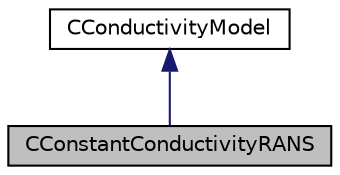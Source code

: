 digraph "CConstantConductivityRANS"
{
 // LATEX_PDF_SIZE
  edge [fontname="Helvetica",fontsize="10",labelfontname="Helvetica",labelfontsize="10"];
  node [fontname="Helvetica",fontsize="10",shape=record];
  Node1 [label="CConstantConductivityRANS",height=0.2,width=0.4,color="black", fillcolor="grey75", style="filled", fontcolor="black",tooltip="Defines a constant laminar thermal conductivity along with a turbulent Prandtl number for including e..."];
  Node2 -> Node1 [dir="back",color="midnightblue",fontsize="10",style="solid",fontname="Helvetica"];
  Node2 [label="CConductivityModel",height=0.2,width=0.4,color="black", fillcolor="white", style="filled",URL="$classCConductivityModel.html",tooltip="Interface class for defining the thermal conductivity model."];
}

